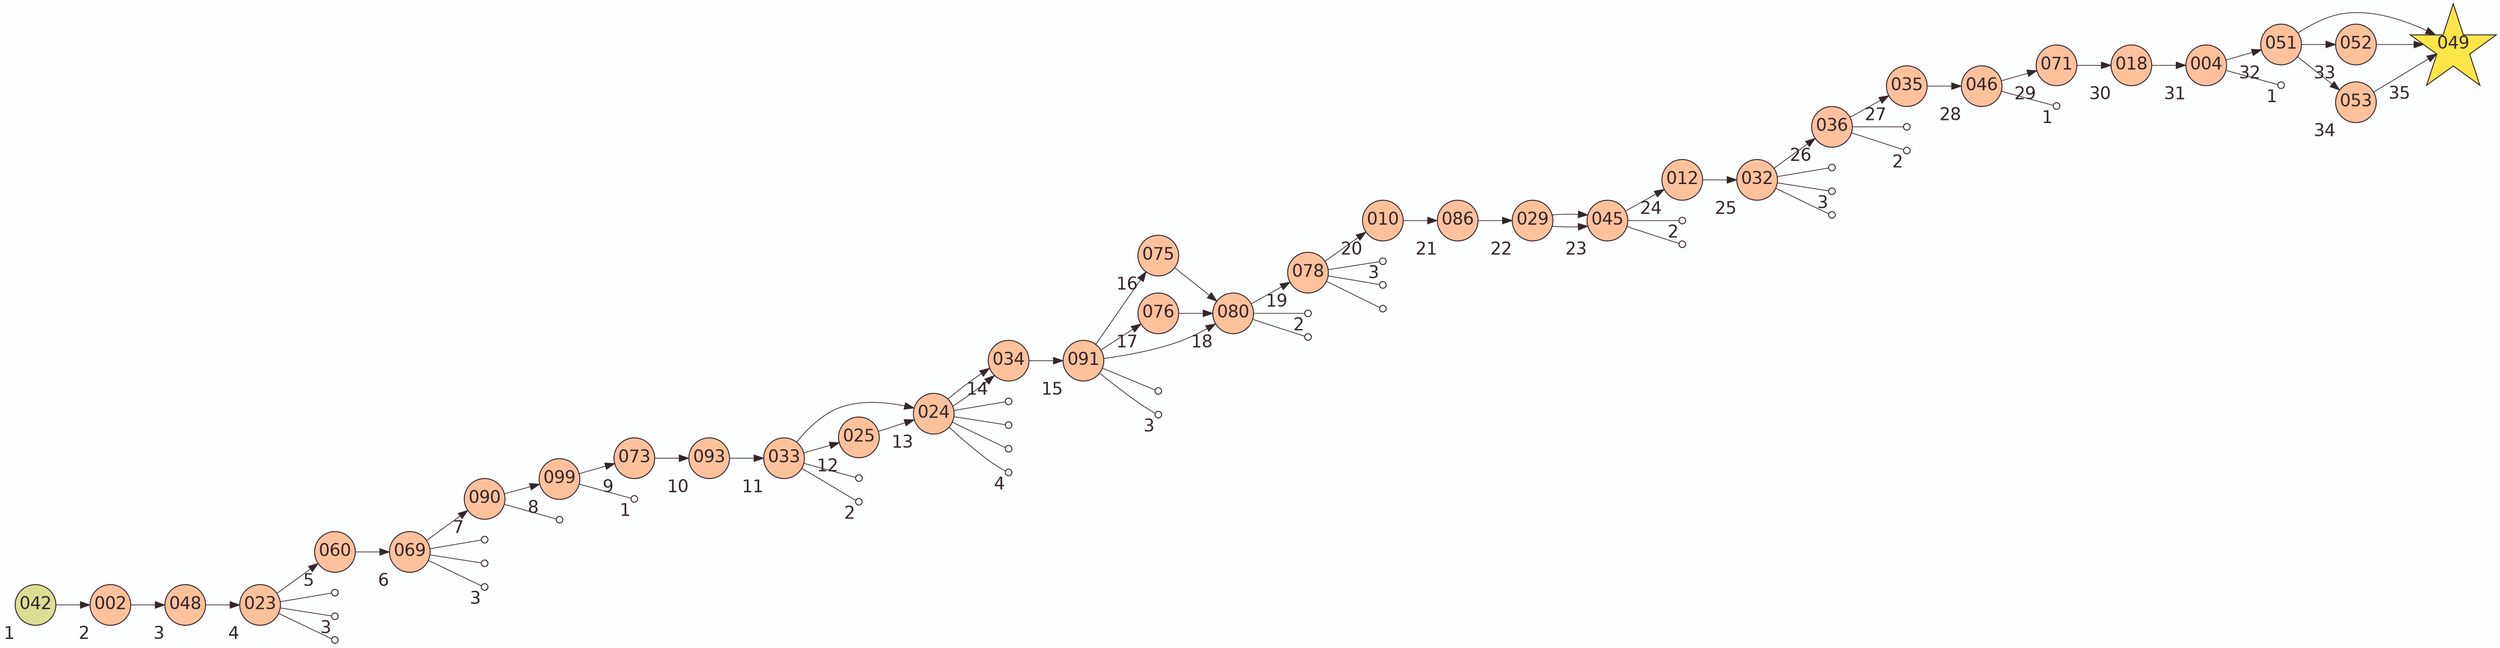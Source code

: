 digraph G {
    layout=dot
    rankdir=LR
    bgcolor="#FDFEFF"
    edge [color="#34262B" penwidth=0.75]
    node [
        shape=star
        fixedsize=true
        width=0.3
        height=0.3
        fillcolor="#FEE548"
        color="#34262B"
        fontcolor="#34262B"
        fontsize=18
        penwidth=1
        style=filled
        label=""
    ]
    
    node [width=1.2 height=1.2 fontname=Helvetica label="\N"]
    049
    node [ width=0.6 height=0.6 shape=circle fillcolor="#FFC19C"]
    002 [xlabel=2]
    004 [xlabel=31]
    010 [xlabel=20]
    012 [xlabel=24]
    018 [xlabel=30]
    023 [xlabel=4]
    024 [xlabel=13]
    025 [xlabel=12]
    029 [xlabel=22]
    032 [xlabel=25]
    033 [xlabel=11]
    034 [xlabel=14]
    035 [xlabel=27]
    036 [xlabel=26]
    045 [xlabel=23]
    046 [xlabel=28]
    048 [xlabel=3]
    049 [xlabel=35]
    051 [xlabel=32]
    052 [xlabel=33]
    053 [xlabel=34]
    060 [xlabel=5]
    069 [xlabel=6]
    071 [xlabel=29]
    073 [xlabel=9]
    075 [xlabel=16]
    076 [xlabel=17]
    078 [xlabel=19]
    080 [xlabel=18]
    086 [xlabel=21]
    090 [xlabel=7]
    091 [xlabel=15]
    093 [xlabel=10]
    099 [xlabel=8]
    node [fillcolor="#DBDE92"]
    
    042 [xlabel=1]
    
    002 -> 048
    004 -> 051
    010 -> 086
    012 -> 032
    018 -> 004
    023 -> 060
    024 -> 034
    024 -> 034
    025 -> 024
    029 -> 045
    029 -> 045
    032 -> 036
    033 -> 024
    033 -> 025
    034 -> 091
    035 -> 046
    036 -> 035
    042 -> 002
    045 -> 012
    046 -> 071
    048 -> 023
    051 -> 049
    051 -> 052
    051 -> 053
    052 -> 049
    053 -> 049
    060 -> 069
    069 -> 090
    071 -> 018
    073 -> 093
    075 -> 080
    076 -> 080
    078 -> 010
    080 -> 078
    086 -> 029
    090 -> 099
    091 -> 075
    091 -> 076
    091 -> 080
    093 -> 033
    099 -> 073
    node [width=0.1 height=0.1 label="" fillcolor=none]
    131587263483309
    132776239100886 [xlabel=2]
    138282073330312
    138996212731035 [xlabel=2]
    14736651824382 [xlabel=1]
    158940675065632
    163024011428056
    165468115894776
    166516902594714 [xlabel=4]
    18322049360738 [xlabel=2]
    197442822264005 [xlabel=1]
    227797463040767 [xlabel=2]
    237566676404939
    24023835813788
    24056167280055 [xlabel=3]
    29469479875314
    29925361564672
    30928237956025 [xlabel=3]
    30928237956437
    30928237956875
    37598288701617
    37919585688127
    38837902977585 [xlabel=3]
    48044556087693 [xlabel=3]
    48641777669212
    51507010066455
    66688187831573 [xlabel=1]
    70761173541257
    73618022250895
    77405320603816 [xlabel=3]
    edge [arrowhead=none]
    004 -> 66688187831573
    023 -> 37598288701617
    023 -> 48044556087693
    023 -> 51507010066455
    024 -> 158940675065632
    024 -> 163024011428056
    024 -> 165468115894776
    024 -> 166516902594714
    032 -> 37919585688127
    032 -> 38837902977585
    032 -> 48641777669212
    033 -> 138282073330312
    033 -> 138996212731035
    036 -> 131587263483309
    036 -> 132776239100886
    045 -> 227797463040767
    045 -> 237566676404939
    046 -> 197442822264005
    069 -> 70761173541257
    069 -> 73618022250895
    069 -> 77405320603816
    078 -> 30928237956025
    078 -> 30928237956437
    078 -> 30928237956875
    080 -> 18322049360738
    080 -> 29925361564672
    090 -> 29469479875314
    091 -> 24023835813788
    091 -> 24056167280055
    099 -> 14736651824382
}
